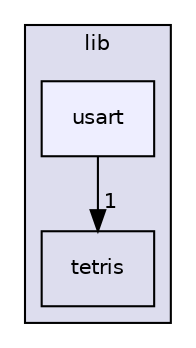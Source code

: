 digraph "lib/usart" {
  compound=true
  node [ fontsize="10", fontname="Helvetica"];
  edge [ labelfontsize="10", labelfontname="Helvetica"];
  subgraph clusterdir_97aefd0d527b934f1d99a682da8fe6a9 {
    graph [ bgcolor="#ddddee", pencolor="black", label="lib" fontname="Helvetica", fontsize="10", URL="dir_97aefd0d527b934f1d99a682da8fe6a9.html"]
  dir_0667ee73c017938e43d26722234ab62d [shape=box label="tetris" URL="dir_0667ee73c017938e43d26722234ab62d.html"];
  dir_c7e450971ce90701464f67afcfa87758 [shape=box, label="usart", style="filled", fillcolor="#eeeeff", pencolor="black", URL="dir_c7e450971ce90701464f67afcfa87758.html"];
  }
  dir_c7e450971ce90701464f67afcfa87758->dir_0667ee73c017938e43d26722234ab62d [headlabel="1", labeldistance=1.5 headhref="dir_000004_000003.html"];
}

